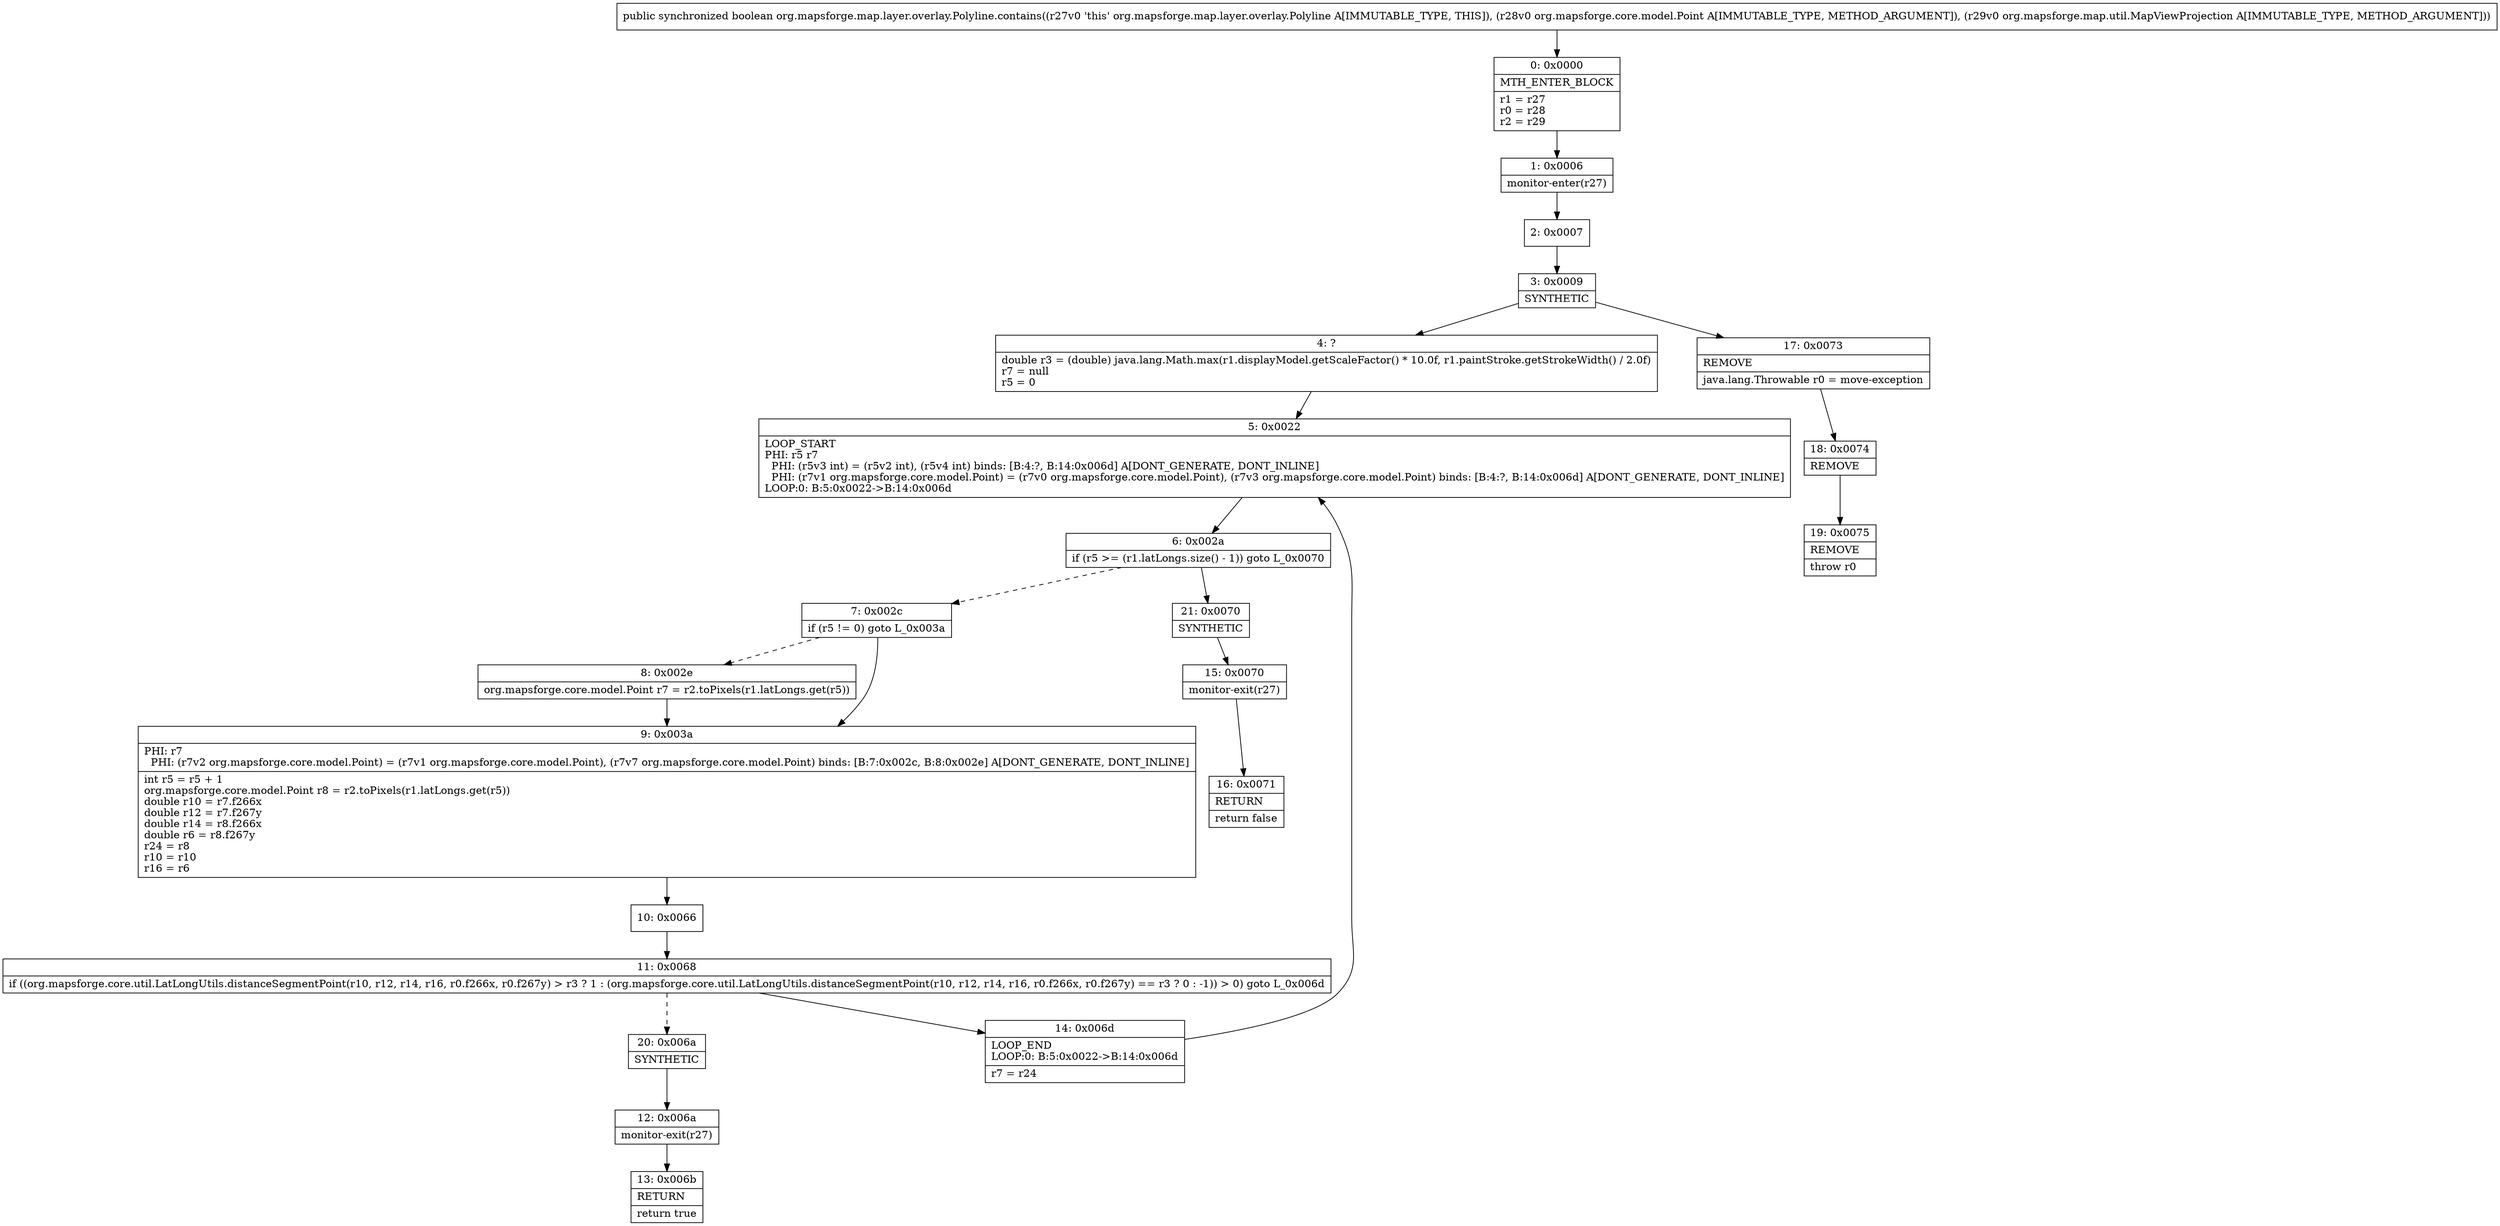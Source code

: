 digraph "CFG fororg.mapsforge.map.layer.overlay.Polyline.contains(Lorg\/mapsforge\/core\/model\/Point;Lorg\/mapsforge\/map\/util\/MapViewProjection;)Z" {
Node_0 [shape=record,label="{0\:\ 0x0000|MTH_ENTER_BLOCK\l|r1 = r27\lr0 = r28\lr2 = r29\l}"];
Node_1 [shape=record,label="{1\:\ 0x0006|monitor\-enter(r27)\l}"];
Node_2 [shape=record,label="{2\:\ 0x0007}"];
Node_3 [shape=record,label="{3\:\ 0x0009|SYNTHETIC\l}"];
Node_4 [shape=record,label="{4\:\ ?|double r3 = (double) java.lang.Math.max(r1.displayModel.getScaleFactor() * 10.0f, r1.paintStroke.getStrokeWidth() \/ 2.0f)\lr7 = null\lr5 = 0\l}"];
Node_5 [shape=record,label="{5\:\ 0x0022|LOOP_START\lPHI: r5 r7 \l  PHI: (r5v3 int) = (r5v2 int), (r5v4 int) binds: [B:4:?, B:14:0x006d] A[DONT_GENERATE, DONT_INLINE]\l  PHI: (r7v1 org.mapsforge.core.model.Point) = (r7v0 org.mapsforge.core.model.Point), (r7v3 org.mapsforge.core.model.Point) binds: [B:4:?, B:14:0x006d] A[DONT_GENERATE, DONT_INLINE]\lLOOP:0: B:5:0x0022\-\>B:14:0x006d\l}"];
Node_6 [shape=record,label="{6\:\ 0x002a|if (r5 \>= (r1.latLongs.size() \- 1)) goto L_0x0070\l}"];
Node_7 [shape=record,label="{7\:\ 0x002c|if (r5 != 0) goto L_0x003a\l}"];
Node_8 [shape=record,label="{8\:\ 0x002e|org.mapsforge.core.model.Point r7 = r2.toPixels(r1.latLongs.get(r5))\l}"];
Node_9 [shape=record,label="{9\:\ 0x003a|PHI: r7 \l  PHI: (r7v2 org.mapsforge.core.model.Point) = (r7v1 org.mapsforge.core.model.Point), (r7v7 org.mapsforge.core.model.Point) binds: [B:7:0x002c, B:8:0x002e] A[DONT_GENERATE, DONT_INLINE]\l|int r5 = r5 + 1\lorg.mapsforge.core.model.Point r8 = r2.toPixels(r1.latLongs.get(r5))\ldouble r10 = r7.f266x\ldouble r12 = r7.f267y\ldouble r14 = r8.f266x\ldouble r6 = r8.f267y\lr24 = r8\lr10 = r10\lr16 = r6\l}"];
Node_10 [shape=record,label="{10\:\ 0x0066}"];
Node_11 [shape=record,label="{11\:\ 0x0068|if ((org.mapsforge.core.util.LatLongUtils.distanceSegmentPoint(r10, r12, r14, r16, r0.f266x, r0.f267y) \> r3 ? 1 : (org.mapsforge.core.util.LatLongUtils.distanceSegmentPoint(r10, r12, r14, r16, r0.f266x, r0.f267y) == r3 ? 0 : \-1)) \> 0) goto L_0x006d\l}"];
Node_12 [shape=record,label="{12\:\ 0x006a|monitor\-exit(r27)\l}"];
Node_13 [shape=record,label="{13\:\ 0x006b|RETURN\l|return true\l}"];
Node_14 [shape=record,label="{14\:\ 0x006d|LOOP_END\lLOOP:0: B:5:0x0022\-\>B:14:0x006d\l|r7 = r24\l}"];
Node_15 [shape=record,label="{15\:\ 0x0070|monitor\-exit(r27)\l}"];
Node_16 [shape=record,label="{16\:\ 0x0071|RETURN\l|return false\l}"];
Node_17 [shape=record,label="{17\:\ 0x0073|REMOVE\l|java.lang.Throwable r0 = move\-exception\l}"];
Node_18 [shape=record,label="{18\:\ 0x0074|REMOVE\l}"];
Node_19 [shape=record,label="{19\:\ 0x0075|REMOVE\l|throw r0\l}"];
Node_20 [shape=record,label="{20\:\ 0x006a|SYNTHETIC\l}"];
Node_21 [shape=record,label="{21\:\ 0x0070|SYNTHETIC\l}"];
MethodNode[shape=record,label="{public synchronized boolean org.mapsforge.map.layer.overlay.Polyline.contains((r27v0 'this' org.mapsforge.map.layer.overlay.Polyline A[IMMUTABLE_TYPE, THIS]), (r28v0 org.mapsforge.core.model.Point A[IMMUTABLE_TYPE, METHOD_ARGUMENT]), (r29v0 org.mapsforge.map.util.MapViewProjection A[IMMUTABLE_TYPE, METHOD_ARGUMENT])) }"];
MethodNode -> Node_0;
Node_0 -> Node_1;
Node_1 -> Node_2;
Node_2 -> Node_3;
Node_3 -> Node_4;
Node_3 -> Node_17;
Node_4 -> Node_5;
Node_5 -> Node_6;
Node_6 -> Node_7[style=dashed];
Node_6 -> Node_21;
Node_7 -> Node_8[style=dashed];
Node_7 -> Node_9;
Node_8 -> Node_9;
Node_9 -> Node_10;
Node_10 -> Node_11;
Node_11 -> Node_14;
Node_11 -> Node_20[style=dashed];
Node_12 -> Node_13;
Node_14 -> Node_5;
Node_15 -> Node_16;
Node_17 -> Node_18;
Node_18 -> Node_19;
Node_20 -> Node_12;
Node_21 -> Node_15;
}

